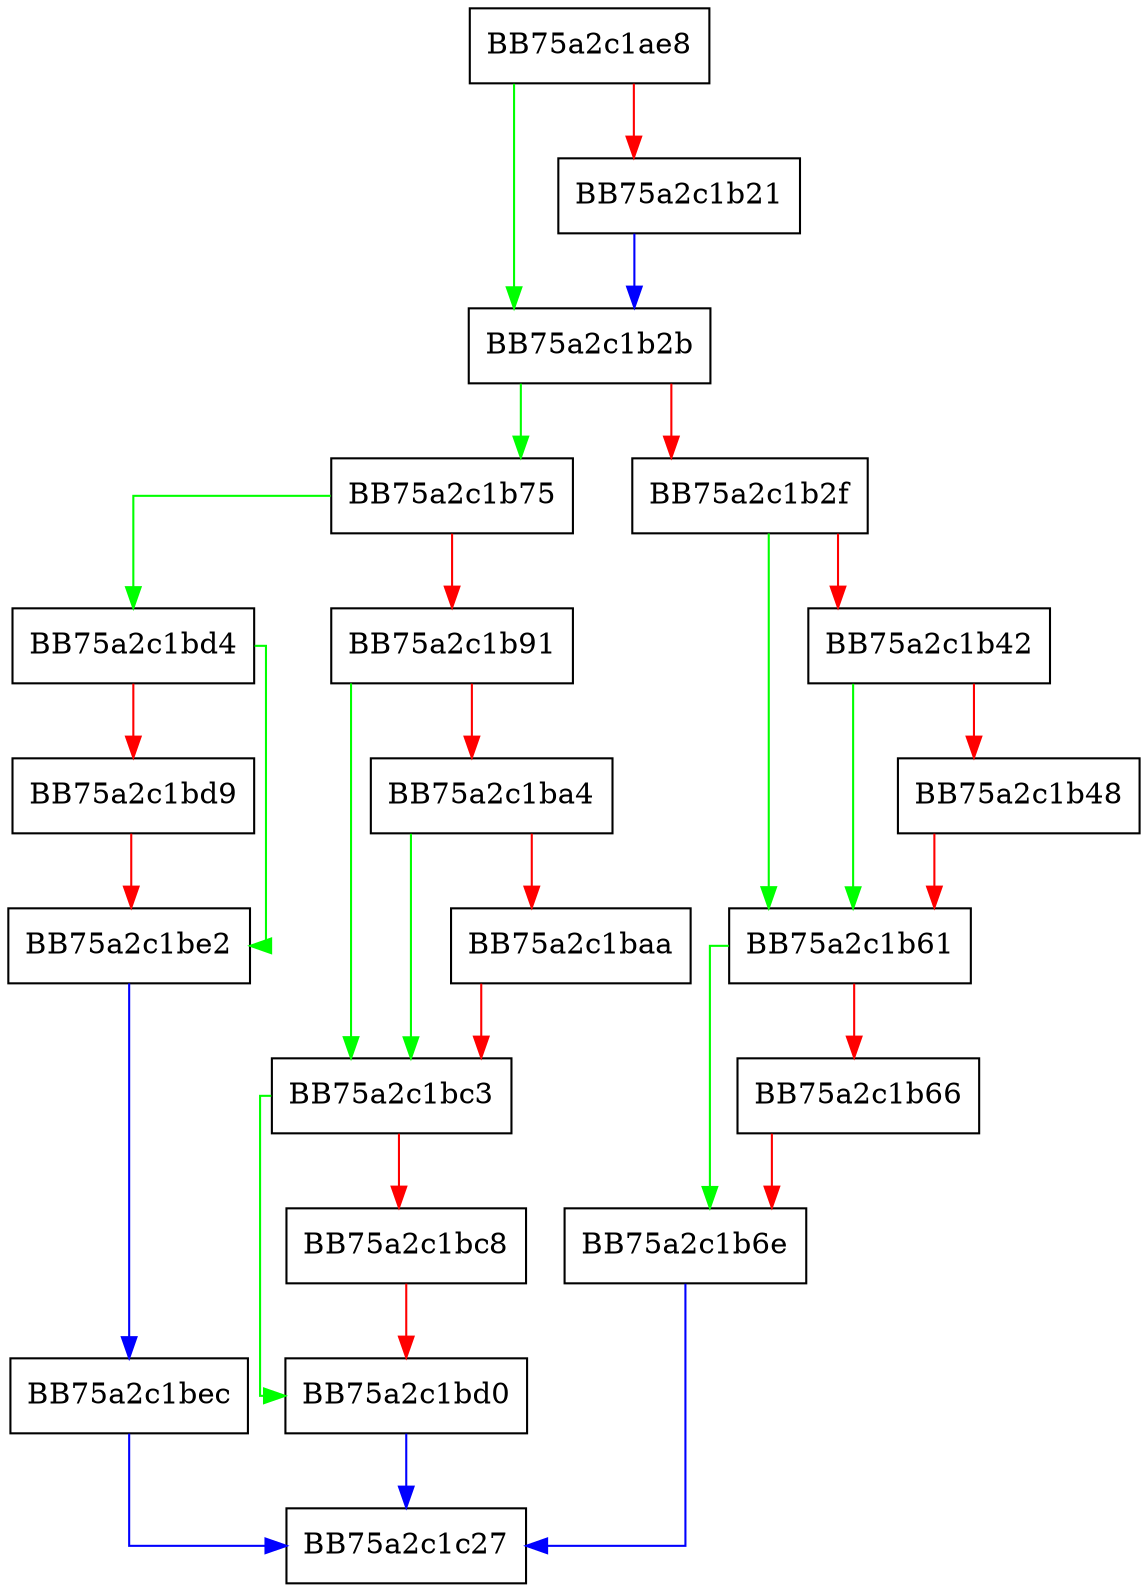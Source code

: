 digraph GetInternalNotification {
  node [shape="box"];
  graph [splines=ortho];
  BB75a2c1ae8 -> BB75a2c1b2b [color="green"];
  BB75a2c1ae8 -> BB75a2c1b21 [color="red"];
  BB75a2c1b21 -> BB75a2c1b2b [color="blue"];
  BB75a2c1b2b -> BB75a2c1b75 [color="green"];
  BB75a2c1b2b -> BB75a2c1b2f [color="red"];
  BB75a2c1b2f -> BB75a2c1b61 [color="green"];
  BB75a2c1b2f -> BB75a2c1b42 [color="red"];
  BB75a2c1b42 -> BB75a2c1b61 [color="green"];
  BB75a2c1b42 -> BB75a2c1b48 [color="red"];
  BB75a2c1b48 -> BB75a2c1b61 [color="red"];
  BB75a2c1b61 -> BB75a2c1b6e [color="green"];
  BB75a2c1b61 -> BB75a2c1b66 [color="red"];
  BB75a2c1b66 -> BB75a2c1b6e [color="red"];
  BB75a2c1b6e -> BB75a2c1c27 [color="blue"];
  BB75a2c1b75 -> BB75a2c1bd4 [color="green"];
  BB75a2c1b75 -> BB75a2c1b91 [color="red"];
  BB75a2c1b91 -> BB75a2c1bc3 [color="green"];
  BB75a2c1b91 -> BB75a2c1ba4 [color="red"];
  BB75a2c1ba4 -> BB75a2c1bc3 [color="green"];
  BB75a2c1ba4 -> BB75a2c1baa [color="red"];
  BB75a2c1baa -> BB75a2c1bc3 [color="red"];
  BB75a2c1bc3 -> BB75a2c1bd0 [color="green"];
  BB75a2c1bc3 -> BB75a2c1bc8 [color="red"];
  BB75a2c1bc8 -> BB75a2c1bd0 [color="red"];
  BB75a2c1bd0 -> BB75a2c1c27 [color="blue"];
  BB75a2c1bd4 -> BB75a2c1be2 [color="green"];
  BB75a2c1bd4 -> BB75a2c1bd9 [color="red"];
  BB75a2c1bd9 -> BB75a2c1be2 [color="red"];
  BB75a2c1be2 -> BB75a2c1bec [color="blue"];
  BB75a2c1bec -> BB75a2c1c27 [color="blue"];
}